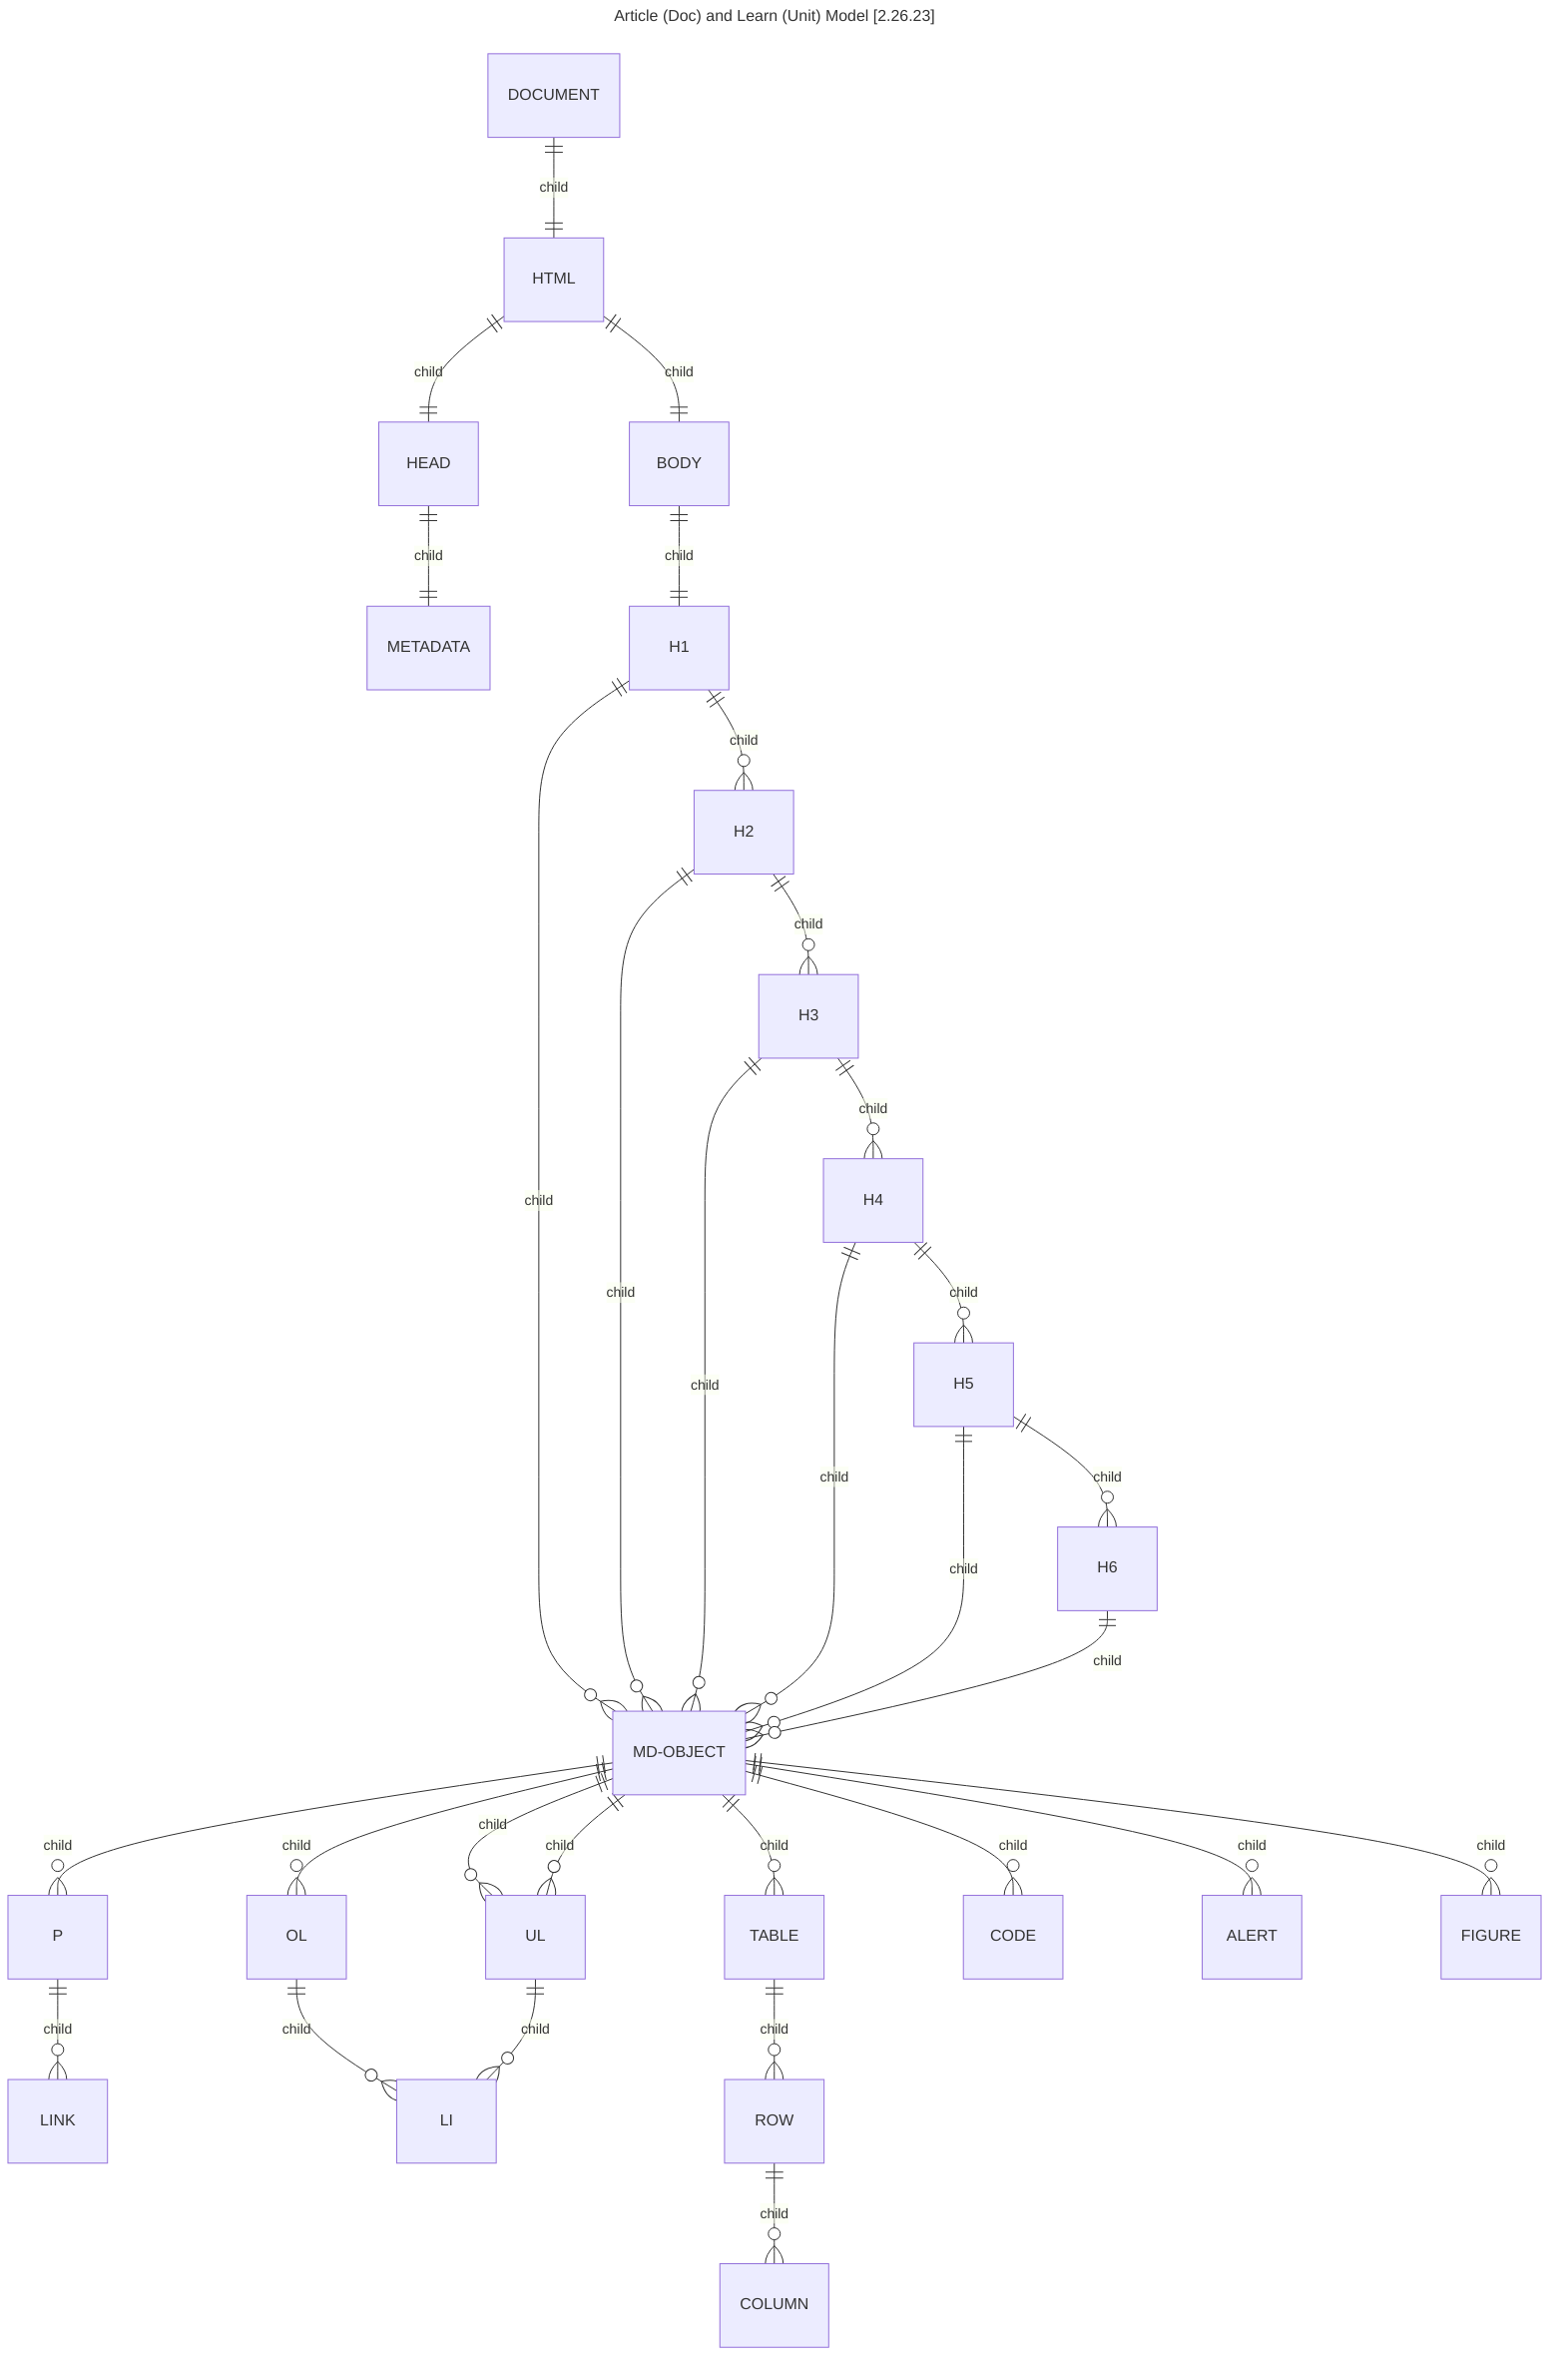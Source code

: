 ---
title: Article (Doc) and Learn (Unit) Model [2.26.23]
---
erDiagram
    DOCUMENT ||--|| HTML : child
    HTML ||--|| HEAD  : child
    HTML ||--|| BODY  : child
    HEAD ||--|| METADATA  : child
    BODY ||--|| H1  : child
    H1 || --o{ MD-OBJECT  : child
    H1 || --o{ H2  : child
    H2 || --o{ MD-OBJECT  : child
    H2 || --o{ H3  : child
    H3 || --o{ MD-OBJECT  : child
    H3 || --o{ H4  : child
    H4 || --o{ MD-OBJECT  : child
    H4 || --o{ H5  : child
    H5 || --o{ MD-OBJECT  : child
    H5 || --o{ H6  : child
    H6 || --o{ MD-OBJECT  : child
    MD-OBJECT || --o{ P : child
    MD-OBJECT || --o{ OL : child
    MD-OBJECT || --o{ UL : child
    MD-OBJECT || --o{ UL : child
    MD-OBJECT || --o{ TABLE : child
    MD-OBJECT || --o{ CODE : child
    MD-OBJECT || --o{ ALERT : child
    MD-OBJECT || --o{ FIGURE : child
    P || --o{ LINK : child
    OL || --o{ LI : child
    UL || --o{ LI : child
    TABLE || --o{ ROW : child
    ROW || --o{ COLUMN : child